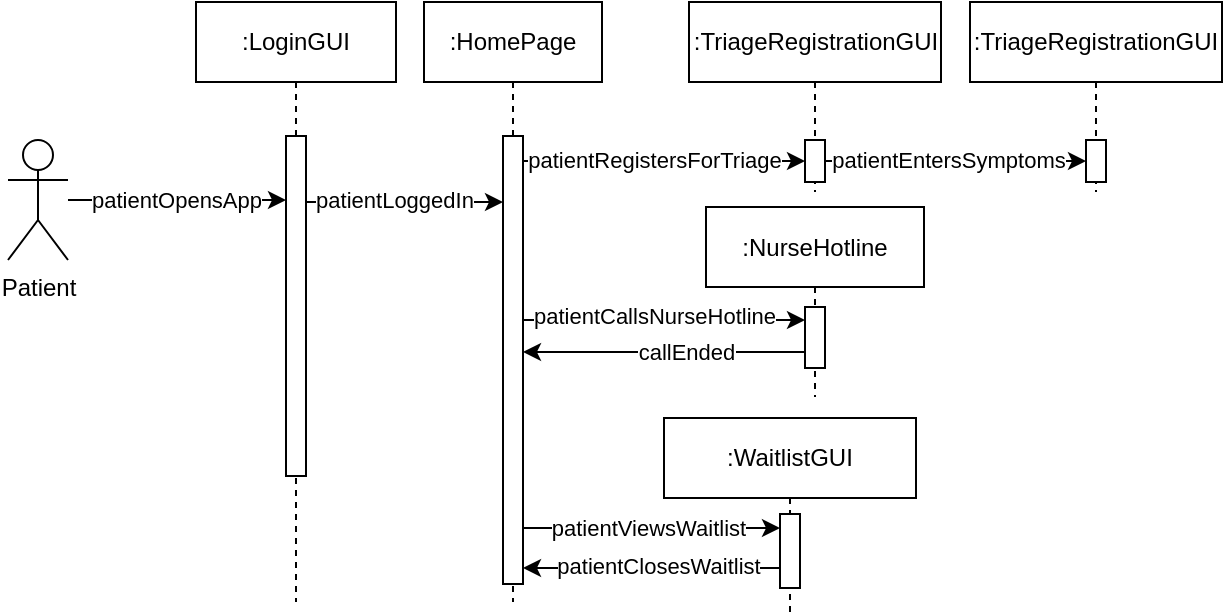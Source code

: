 <mxfile version="24.7.17">
  <diagram name="Page-1" id="2YBvvXClWsGukQMizWep">
    <mxGraphModel dx="525" dy="273" grid="0" gridSize="10" guides="1" tooltips="1" connect="1" arrows="1" fold="1" page="1" pageScale="1" pageWidth="850" pageHeight="1100" background="#ffffff" math="0" shadow="0">
      <root>
        <mxCell id="0" />
        <mxCell id="1" parent="0" />
        <mxCell id="aM9ryv3xv72pqoxQDRHE-5" value=":LoginGUI" style="shape=umlLifeline;perimeter=lifelinePerimeter;whiteSpace=wrap;html=1;container=0;dropTarget=0;collapsible=0;recursiveResize=0;outlineConnect=0;portConstraint=eastwest;newEdgeStyle={&quot;edgeStyle&quot;:&quot;elbowEdgeStyle&quot;,&quot;elbow&quot;:&quot;vertical&quot;,&quot;curved&quot;:0,&quot;rounded&quot;:0};" parent="1" vertex="1">
          <mxGeometry x="185" y="76" width="100" height="300" as="geometry" />
        </mxCell>
        <mxCell id="_xZ02VMh64cE6NwVG3ct-1" value="" style="html=1;points=[];perimeter=orthogonalPerimeter;outlineConnect=0;targetShapes=umlLifeline;portConstraint=eastwest;newEdgeStyle={&quot;edgeStyle&quot;:&quot;elbowEdgeStyle&quot;,&quot;elbow&quot;:&quot;vertical&quot;,&quot;curved&quot;:0,&quot;rounded&quot;:0};" parent="aM9ryv3xv72pqoxQDRHE-5" vertex="1">
          <mxGeometry x="45" y="67" width="10" height="170" as="geometry" />
        </mxCell>
        <mxCell id="9SolEJEs3SNtzQnmmWLq-2" value="" style="edgeStyle=orthogonalEdgeStyle;rounded=0;orthogonalLoop=1;jettySize=auto;html=1;" edge="1" parent="1" source="_xZ02VMh64cE6NwVG3ct-2" target="_xZ02VMh64cE6NwVG3ct-1">
          <mxGeometry relative="1" as="geometry">
            <Array as="points">
              <mxPoint x="201" y="175" />
              <mxPoint x="201" y="175" />
            </Array>
          </mxGeometry>
        </mxCell>
        <mxCell id="9SolEJEs3SNtzQnmmWLq-3" value="patientOpensApp" style="edgeLabel;html=1;align=center;verticalAlign=middle;resizable=0;points=[];" vertex="1" connectable="0" parent="9SolEJEs3SNtzQnmmWLq-2">
          <mxGeometry x="0.419" relative="1" as="geometry">
            <mxPoint x="-24" as="offset" />
          </mxGeometry>
        </mxCell>
        <mxCell id="_xZ02VMh64cE6NwVG3ct-2" value="Patient" style="shape=umlActor;verticalLabelPosition=bottom;verticalAlign=top;html=1;outlineConnect=0;" parent="1" vertex="1">
          <mxGeometry x="91" y="145" width="30" height="60" as="geometry" />
        </mxCell>
        <mxCell id="9SolEJEs3SNtzQnmmWLq-4" value=":HomePage" style="shape=umlLifeline;perimeter=lifelinePerimeter;whiteSpace=wrap;html=1;container=0;dropTarget=0;collapsible=0;recursiveResize=0;outlineConnect=0;portConstraint=eastwest;newEdgeStyle={&quot;edgeStyle&quot;:&quot;elbowEdgeStyle&quot;,&quot;elbow&quot;:&quot;vertical&quot;,&quot;curved&quot;:0,&quot;rounded&quot;:0};" vertex="1" parent="1">
          <mxGeometry x="299" y="76" width="89" height="300" as="geometry" />
        </mxCell>
        <mxCell id="9SolEJEs3SNtzQnmmWLq-5" value="" style="html=1;points=[];perimeter=orthogonalPerimeter;outlineConnect=0;targetShapes=umlLifeline;portConstraint=eastwest;newEdgeStyle={&quot;edgeStyle&quot;:&quot;elbowEdgeStyle&quot;,&quot;elbow&quot;:&quot;vertical&quot;,&quot;curved&quot;:0,&quot;rounded&quot;:0};" vertex="1" parent="9SolEJEs3SNtzQnmmWLq-4">
          <mxGeometry x="39.5" y="67" width="10" height="224" as="geometry" />
        </mxCell>
        <mxCell id="9SolEJEs3SNtzQnmmWLq-7" value="" style="edgeStyle=elbowEdgeStyle;rounded=0;orthogonalLoop=1;jettySize=auto;html=1;elbow=vertical;curved=0;" edge="1" parent="1" source="_xZ02VMh64cE6NwVG3ct-1" target="9SolEJEs3SNtzQnmmWLq-5">
          <mxGeometry relative="1" as="geometry">
            <Array as="points">
              <mxPoint x="303" y="176" />
            </Array>
          </mxGeometry>
        </mxCell>
        <mxCell id="9SolEJEs3SNtzQnmmWLq-8" value="patientLoggedIn" style="edgeLabel;html=1;align=center;verticalAlign=middle;resizable=0;points=[];" vertex="1" connectable="0" parent="9SolEJEs3SNtzQnmmWLq-7">
          <mxGeometry x="0.281" y="2" relative="1" as="geometry">
            <mxPoint x="-19" y="1" as="offset" />
          </mxGeometry>
        </mxCell>
        <mxCell id="9SolEJEs3SNtzQnmmWLq-9" value=":TriageRegistrationGUI" style="shape=umlLifeline;perimeter=lifelinePerimeter;whiteSpace=wrap;html=1;container=0;dropTarget=0;collapsible=0;recursiveResize=0;outlineConnect=0;portConstraint=eastwest;newEdgeStyle={&quot;edgeStyle&quot;:&quot;elbowEdgeStyle&quot;,&quot;elbow&quot;:&quot;vertical&quot;,&quot;curved&quot;:0,&quot;rounded&quot;:0};" vertex="1" parent="1">
          <mxGeometry x="431.5" y="76" width="126" height="95" as="geometry" />
        </mxCell>
        <mxCell id="9SolEJEs3SNtzQnmmWLq-10" value="" style="html=1;points=[];perimeter=orthogonalPerimeter;outlineConnect=0;targetShapes=umlLifeline;portConstraint=eastwest;newEdgeStyle={&quot;edgeStyle&quot;:&quot;elbowEdgeStyle&quot;,&quot;elbow&quot;:&quot;vertical&quot;,&quot;curved&quot;:0,&quot;rounded&quot;:0};" vertex="1" parent="9SolEJEs3SNtzQnmmWLq-9">
          <mxGeometry x="58" y="69" width="10" height="21" as="geometry" />
        </mxCell>
        <mxCell id="9SolEJEs3SNtzQnmmWLq-13" value=":WaitlistGUI" style="shape=umlLifeline;perimeter=lifelinePerimeter;whiteSpace=wrap;html=1;container=0;dropTarget=0;collapsible=0;recursiveResize=0;outlineConnect=0;portConstraint=eastwest;newEdgeStyle={&quot;edgeStyle&quot;:&quot;elbowEdgeStyle&quot;,&quot;elbow&quot;:&quot;vertical&quot;,&quot;curved&quot;:0,&quot;rounded&quot;:0};" vertex="1" parent="1">
          <mxGeometry x="419" y="284" width="126" height="97" as="geometry" />
        </mxCell>
        <mxCell id="9SolEJEs3SNtzQnmmWLq-14" value="" style="html=1;points=[];perimeter=orthogonalPerimeter;outlineConnect=0;targetShapes=umlLifeline;portConstraint=eastwest;newEdgeStyle={&quot;edgeStyle&quot;:&quot;elbowEdgeStyle&quot;,&quot;elbow&quot;:&quot;vertical&quot;,&quot;curved&quot;:0,&quot;rounded&quot;:0};" vertex="1" parent="9SolEJEs3SNtzQnmmWLq-13">
          <mxGeometry x="58" y="48" width="10" height="37" as="geometry" />
        </mxCell>
        <mxCell id="9SolEJEs3SNtzQnmmWLq-15" value="" style="edgeStyle=elbowEdgeStyle;rounded=0;orthogonalLoop=1;jettySize=auto;html=1;elbow=vertical;curved=0;" edge="1" parent="1" source="9SolEJEs3SNtzQnmmWLq-5" target="9SolEJEs3SNtzQnmmWLq-14">
          <mxGeometry relative="1" as="geometry">
            <Array as="points">
              <mxPoint x="415" y="339" />
            </Array>
          </mxGeometry>
        </mxCell>
        <mxCell id="9SolEJEs3SNtzQnmmWLq-16" value="patientViewsWaitlist" style="edgeLabel;html=1;align=center;verticalAlign=middle;resizable=0;points=[];" vertex="1" connectable="0" parent="9SolEJEs3SNtzQnmmWLq-15">
          <mxGeometry x="0.196" y="2" relative="1" as="geometry">
            <mxPoint x="-15" y="2" as="offset" />
          </mxGeometry>
        </mxCell>
        <mxCell id="9SolEJEs3SNtzQnmmWLq-17" style="edgeStyle=elbowEdgeStyle;rounded=0;orthogonalLoop=1;jettySize=auto;html=1;elbow=vertical;curved=0;" edge="1" parent="1" source="9SolEJEs3SNtzQnmmWLq-14" target="9SolEJEs3SNtzQnmmWLq-5">
          <mxGeometry relative="1" as="geometry">
            <Array as="points">
              <mxPoint x="408" y="359" />
            </Array>
          </mxGeometry>
        </mxCell>
        <mxCell id="9SolEJEs3SNtzQnmmWLq-19" value="patientClosesWaitlist" style="edgeLabel;html=1;align=center;verticalAlign=middle;resizable=0;points=[];" vertex="1" connectable="0" parent="9SolEJEs3SNtzQnmmWLq-17">
          <mxGeometry x="0.363" relative="1" as="geometry">
            <mxPoint x="26" y="-1" as="offset" />
          </mxGeometry>
        </mxCell>
        <mxCell id="9SolEJEs3SNtzQnmmWLq-20" value=":NurseHotline" style="shape=umlLifeline;perimeter=lifelinePerimeter;whiteSpace=wrap;html=1;container=0;dropTarget=0;collapsible=0;recursiveResize=0;outlineConnect=0;portConstraint=eastwest;newEdgeStyle={&quot;edgeStyle&quot;:&quot;elbowEdgeStyle&quot;,&quot;elbow&quot;:&quot;vertical&quot;,&quot;curved&quot;:0,&quot;rounded&quot;:0};" vertex="1" parent="1">
          <mxGeometry x="440" y="178.5" width="109" height="95" as="geometry" />
        </mxCell>
        <mxCell id="9SolEJEs3SNtzQnmmWLq-21" value="" style="html=1;points=[];perimeter=orthogonalPerimeter;outlineConnect=0;targetShapes=umlLifeline;portConstraint=eastwest;newEdgeStyle={&quot;edgeStyle&quot;:&quot;elbowEdgeStyle&quot;,&quot;elbow&quot;:&quot;vertical&quot;,&quot;curved&quot;:0,&quot;rounded&quot;:0};" vertex="1" parent="9SolEJEs3SNtzQnmmWLq-20">
          <mxGeometry x="49.5" y="50" width="10" height="30.5" as="geometry" />
        </mxCell>
        <mxCell id="9SolEJEs3SNtzQnmmWLq-22" style="edgeStyle=elbowEdgeStyle;rounded=0;orthogonalLoop=1;jettySize=auto;html=1;elbow=vertical;curved=0;" edge="1" parent="1" source="9SolEJEs3SNtzQnmmWLq-5" target="9SolEJEs3SNtzQnmmWLq-21">
          <mxGeometry relative="1" as="geometry">
            <Array as="points">
              <mxPoint x="422" y="235" />
            </Array>
          </mxGeometry>
        </mxCell>
        <mxCell id="9SolEJEs3SNtzQnmmWLq-23" value="patientCallsNurseHotline" style="edgeLabel;html=1;align=center;verticalAlign=middle;resizable=0;points=[];" vertex="1" connectable="0" parent="9SolEJEs3SNtzQnmmWLq-22">
          <mxGeometry x="0.265" relative="1" as="geometry">
            <mxPoint x="-24" y="-2" as="offset" />
          </mxGeometry>
        </mxCell>
        <mxCell id="9SolEJEs3SNtzQnmmWLq-24" style="edgeStyle=elbowEdgeStyle;rounded=0;orthogonalLoop=1;jettySize=auto;html=1;elbow=vertical;curved=0;" edge="1" parent="1" source="9SolEJEs3SNtzQnmmWLq-21" target="9SolEJEs3SNtzQnmmWLq-5">
          <mxGeometry relative="1" as="geometry">
            <Array as="points">
              <mxPoint x="421" y="251" />
            </Array>
          </mxGeometry>
        </mxCell>
        <mxCell id="9SolEJEs3SNtzQnmmWLq-26" value="callEnded" style="edgeLabel;html=1;align=center;verticalAlign=middle;resizable=0;points=[];" vertex="1" connectable="0" parent="9SolEJEs3SNtzQnmmWLq-24">
          <mxGeometry x="-0.146" relative="1" as="geometry">
            <mxPoint as="offset" />
          </mxGeometry>
        </mxCell>
        <mxCell id="9SolEJEs3SNtzQnmmWLq-27" style="edgeStyle=elbowEdgeStyle;rounded=0;orthogonalLoop=1;jettySize=auto;html=1;elbow=vertical;curved=0;" edge="1" parent="1" source="9SolEJEs3SNtzQnmmWLq-5" target="9SolEJEs3SNtzQnmmWLq-10">
          <mxGeometry relative="1" as="geometry" />
        </mxCell>
        <mxCell id="9SolEJEs3SNtzQnmmWLq-29" value="patientRegistersForTriage" style="edgeLabel;html=1;align=center;verticalAlign=middle;resizable=0;points=[];" vertex="1" connectable="0" parent="9SolEJEs3SNtzQnmmWLq-27">
          <mxGeometry x="0.156" y="-1" relative="1" as="geometry">
            <mxPoint x="-16" y="-2" as="offset" />
          </mxGeometry>
        </mxCell>
        <mxCell id="9SolEJEs3SNtzQnmmWLq-30" value=":TriageRegistrationGUI" style="shape=umlLifeline;perimeter=lifelinePerimeter;whiteSpace=wrap;html=1;container=0;dropTarget=0;collapsible=0;recursiveResize=0;outlineConnect=0;portConstraint=eastwest;newEdgeStyle={&quot;edgeStyle&quot;:&quot;elbowEdgeStyle&quot;,&quot;elbow&quot;:&quot;vertical&quot;,&quot;curved&quot;:0,&quot;rounded&quot;:0};" vertex="1" parent="1">
          <mxGeometry x="572" y="76" width="126" height="95" as="geometry" />
        </mxCell>
        <mxCell id="9SolEJEs3SNtzQnmmWLq-31" value="" style="html=1;points=[];perimeter=orthogonalPerimeter;outlineConnect=0;targetShapes=umlLifeline;portConstraint=eastwest;newEdgeStyle={&quot;edgeStyle&quot;:&quot;elbowEdgeStyle&quot;,&quot;elbow&quot;:&quot;vertical&quot;,&quot;curved&quot;:0,&quot;rounded&quot;:0};" vertex="1" parent="9SolEJEs3SNtzQnmmWLq-30">
          <mxGeometry x="58" y="69" width="10" height="21" as="geometry" />
        </mxCell>
        <mxCell id="9SolEJEs3SNtzQnmmWLq-32" style="edgeStyle=elbowEdgeStyle;rounded=0;orthogonalLoop=1;jettySize=auto;html=1;elbow=vertical;curved=0;" edge="1" parent="1" source="9SolEJEs3SNtzQnmmWLq-10" target="9SolEJEs3SNtzQnmmWLq-31">
          <mxGeometry relative="1" as="geometry" />
        </mxCell>
        <mxCell id="9SolEJEs3SNtzQnmmWLq-33" value="patientEntersSymptoms" style="edgeLabel;html=1;align=center;verticalAlign=middle;resizable=0;points=[];" vertex="1" connectable="0" parent="9SolEJEs3SNtzQnmmWLq-32">
          <mxGeometry x="0.096" relative="1" as="geometry">
            <mxPoint x="-10" y="-1" as="offset" />
          </mxGeometry>
        </mxCell>
      </root>
    </mxGraphModel>
  </diagram>
</mxfile>
